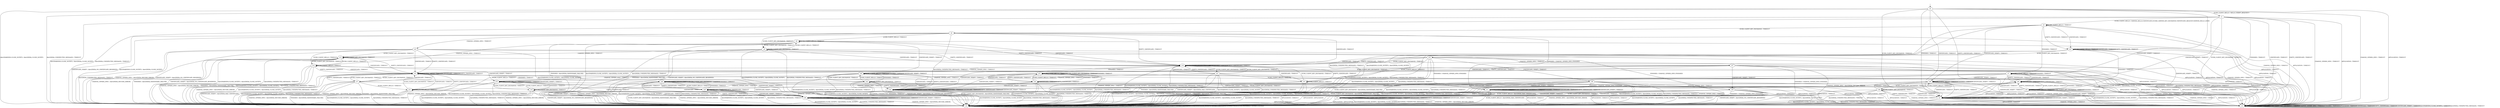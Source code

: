 digraph h5 {
s0 [label="s0"];
s1 [label="s1"];
s2 [label="s2"];
s3 [label="s3"];
s4 [label="s4"];
s5 [label="s5"];
s6 [label="s6"];
s7 [label="s7"];
s27 [label="s27"];
s28 [label="s28"];
s8 [label="s8"];
s9 [label="s9"];
s10 [label="s10"];
s11 [label="s11"];
s19 [label="s19"];
s29 [label="s29"];
s34 [label="s34"];
s35 [label="s35"];
s36 [label="s36"];
s12 [label="s12"];
s13 [label="s13"];
s14 [label="s14"];
s15 [label="s15"];
s20 [label="s20"];
s21 [label="s21"];
s23 [label="s23"];
s32 [label="s32"];
s37 [label="s37"];
s38 [label="s38"];
s16 [label="s16"];
s17 [label="s17"];
s22 [label="s22"];
s24 [label="s24"];
s26 [label="s26"];
s30 [label="s30"];
s33 [label="s33"];
s39 [label="s39"];
s18 [label="s18"];
s25 [label="s25"];
s31 [label="s31"];
s0 -> s1 [label="ECDH_CLIENT_HELLO / HELLO_VERIFY_REQUEST+"];
s0 -> s2 [label="ECDH_CLIENT_KEY_EXCHANGE / TIMEOUT"];
s0 -> s3 [label="CHANGE_CIPHER_SPEC / TIMEOUT"];
s0 -> s2 [label="FINISHED / TIMEOUT"];
s0 -> s3 [label="APPLICATION / TIMEOUT"];
s0 -> s2 [label="CERTIFICATE / TIMEOUT"];
s0 -> s2 [label="EMPTY_CERTIFICATE / TIMEOUT"];
s0 -> s2 [label="CERTIFICATE_VERIFY / TIMEOUT"];
s0 -> s4 [label="Alert(WARNING,CLOSE_NOTIFY) / Alert(FATAL,CLOSE_NOTIFY)"];
s0 -> s4 [label="Alert(FATAL,UNEXPECTED_MESSAGE) / TIMEOUT"];
s1 -> s5 [label="ECDH_CLIENT_HELLO / SERVER_HELLO,CERTIFICATE,ECDHE_SERVER_KEY_EXCHANGE,CERTIFICATE_REQUEST,SERVER_HELLO_DONE"];
s1 -> s2 [label="ECDH_CLIENT_KEY_EXCHANGE / TIMEOUT"];
s1 -> s3 [label="CHANGE_CIPHER_SPEC / TIMEOUT"];
s1 -> s2 [label="FINISHED / TIMEOUT"];
s1 -> s3 [label="APPLICATION / TIMEOUT"];
s1 -> s2 [label="CERTIFICATE / TIMEOUT"];
s1 -> s2 [label="EMPTY_CERTIFICATE / TIMEOUT"];
s1 -> s2 [label="CERTIFICATE_VERIFY / TIMEOUT"];
s1 -> s4 [label="Alert(WARNING,CLOSE_NOTIFY) / Alert(FATAL,CLOSE_NOTIFY)"];
s1 -> s4 [label="Alert(FATAL,UNEXPECTED_MESSAGE) / TIMEOUT"];
s2 -> s2 [label="ECDH_CLIENT_HELLO / TIMEOUT"];
s2 -> s2 [label="ECDH_CLIENT_KEY_EXCHANGE / TIMEOUT"];
s2 -> s3 [label="CHANGE_CIPHER_SPEC / TIMEOUT"];
s2 -> s2 [label="FINISHED / TIMEOUT"];
s2 -> s3 [label="APPLICATION / TIMEOUT"];
s2 -> s2 [label="CERTIFICATE / TIMEOUT"];
s2 -> s2 [label="EMPTY_CERTIFICATE / TIMEOUT"];
s2 -> s2 [label="CERTIFICATE_VERIFY / TIMEOUT"];
s2 -> s4 [label="Alert(WARNING,CLOSE_NOTIFY) / Alert(FATAL,CLOSE_NOTIFY)"];
s2 -> s4 [label="Alert(FATAL,UNEXPECTED_MESSAGE) / TIMEOUT"];
s3 -> s3 [label="ECDH_CLIENT_HELLO / TIMEOUT"];
s3 -> s3 [label="ECDH_CLIENT_KEY_EXCHANGE / TIMEOUT"];
s3 -> s3 [label="CHANGE_CIPHER_SPEC / TIMEOUT"];
s3 -> s3 [label="FINISHED / TIMEOUT"];
s3 -> s3 [label="APPLICATION / TIMEOUT"];
s3 -> s3 [label="CERTIFICATE / TIMEOUT"];
s3 -> s3 [label="EMPTY_CERTIFICATE / TIMEOUT"];
s3 -> s3 [label="CERTIFICATE_VERIFY / TIMEOUT"];
s3 -> s3 [label="Alert(WARNING,CLOSE_NOTIFY) / TIMEOUT"];
s3 -> s3 [label="Alert(FATAL,UNEXPECTED_MESSAGE) / TIMEOUT"];
s4 -> s4 [label="ECDH_CLIENT_HELLO / SOCKET_CLOSED"];
s4 -> s4 [label="ECDH_CLIENT_KEY_EXCHANGE / SOCKET_CLOSED"];
s4 -> s4 [label="CHANGE_CIPHER_SPEC / SOCKET_CLOSED"];
s4 -> s4 [label="FINISHED / SOCKET_CLOSED"];
s4 -> s4 [label="APPLICATION / SOCKET_CLOSED"];
s4 -> s4 [label="CERTIFICATE / SOCKET_CLOSED"];
s4 -> s4 [label="EMPTY_CERTIFICATE / SOCKET_CLOSED"];
s4 -> s4 [label="CERTIFICATE_VERIFY / SOCKET_CLOSED"];
s4 -> s4 [label="Alert(WARNING,CLOSE_NOTIFY) / SOCKET_CLOSED"];
s4 -> s4 [label="Alert(FATAL,UNEXPECTED_MESSAGE) / SOCKET_CLOSED"];
s5 -> s5 [label="ECDH_CLIENT_HELLO / TIMEOUT"];
s5 -> s6 [label="ECDH_CLIENT_KEY_EXCHANGE / TIMEOUT"];
s5 -> s3 [label="CHANGE_CIPHER_SPEC / TIMEOUT"];
s5 -> s7 [label="FINISHED / TIMEOUT"];
s5 -> s3 [label="APPLICATION / TIMEOUT"];
s5 -> s27 [label="CERTIFICATE / TIMEOUT"];
s5 -> s27 [label="EMPTY_CERTIFICATE / TIMEOUT"];
s5 -> s28 [label="CERTIFICATE_VERIFY / TIMEOUT"];
s5 -> s4 [label="Alert(WARNING,CLOSE_NOTIFY) / Alert(FATAL,CLOSE_NOTIFY)"];
s5 -> s4 [label="Alert(FATAL,UNEXPECTED_MESSAGE) / TIMEOUT"];
s6 -> s8 [label="ECDH_CLIENT_HELLO / TIMEOUT"];
s6 -> s9 [label="ECDH_CLIENT_KEY_EXCHANGE / TIMEOUT"];
s6 -> s10 [label="CHANGE_CIPHER_SPEC / TIMEOUT"];
s6 -> s11 [label="FINISHED / CHANGE_CIPHER_SPEC,FINISHED"];
s6 -> s3 [label="APPLICATION / TIMEOUT"];
s6 -> s19 [label="CERTIFICATE / TIMEOUT"];
s6 -> s19 [label="EMPTY_CERTIFICATE / TIMEOUT"];
s6 -> s4 [label="CERTIFICATE_VERIFY / Alert(FATAL,NO_CERTIFICATE_RESERVED)"];
s6 -> s4 [label="Alert(WARNING,CLOSE_NOTIFY) / Alert(FATAL,CLOSE_NOTIFY)"];
s6 -> s4 [label="Alert(FATAL,UNEXPECTED_MESSAGE) / TIMEOUT"];
s7 -> s7 [label="ECDH_CLIENT_HELLO / TIMEOUT"];
s7 -> s4 [label="ECDH_CLIENT_KEY_EXCHANGE / Alert(FATAL,HANDSHAKE_FAILURE)"];
s7 -> s3 [label="CHANGE_CIPHER_SPEC / TIMEOUT"];
s7 -> s7 [label="FINISHED / TIMEOUT"];
s7 -> s3 [label="APPLICATION / TIMEOUT"];
s7 -> s29 [label="CERTIFICATE / TIMEOUT"];
s7 -> s29 [label="EMPTY_CERTIFICATE / TIMEOUT"];
s7 -> s28 [label="CERTIFICATE_VERIFY / TIMEOUT"];
s7 -> s4 [label="Alert(WARNING,CLOSE_NOTIFY) / Alert(FATAL,CLOSE_NOTIFY)"];
s7 -> s4 [label="Alert(FATAL,UNEXPECTED_MESSAGE) / TIMEOUT"];
s27 -> s27 [label="ECDH_CLIENT_HELLO / TIMEOUT"];
s27 -> s34 [label="ECDH_CLIENT_KEY_EXCHANGE / TIMEOUT"];
s27 -> s3 [label="CHANGE_CIPHER_SPEC / TIMEOUT"];
s27 -> s35 [label="FINISHED / TIMEOUT"];
s27 -> s3 [label="APPLICATION / TIMEOUT"];
s27 -> s27 [label="CERTIFICATE / TIMEOUT"];
s27 -> s27 [label="EMPTY_CERTIFICATE / TIMEOUT"];
s27 -> s2 [label="CERTIFICATE_VERIFY / TIMEOUT"];
s27 -> s4 [label="Alert(WARNING,CLOSE_NOTIFY) / Alert(FATAL,CLOSE_NOTIFY)"];
s27 -> s4 [label="Alert(FATAL,UNEXPECTED_MESSAGE) / TIMEOUT"];
s28 -> s28 [label="ECDH_CLIENT_HELLO / TIMEOUT"];
s28 -> s36 [label="ECDH_CLIENT_KEY_EXCHANGE / TIMEOUT"];
s28 -> s3 [label="CHANGE_CIPHER_SPEC / TIMEOUT"];
s28 -> s28 [label="FINISHED / TIMEOUT"];
s28 -> s3 [label="APPLICATION / TIMEOUT"];
s28 -> s2 [label="CERTIFICATE / TIMEOUT"];
s28 -> s2 [label="EMPTY_CERTIFICATE / TIMEOUT"];
s28 -> s28 [label="CERTIFICATE_VERIFY / TIMEOUT"];
s28 -> s4 [label="Alert(WARNING,CLOSE_NOTIFY) / Alert(FATAL,CLOSE_NOTIFY)"];
s28 -> s4 [label="Alert(FATAL,UNEXPECTED_MESSAGE) / TIMEOUT"];
s8 -> s8 [label="ECDH_CLIENT_HELLO / TIMEOUT"];
s8 -> s9 [label="ECDH_CLIENT_KEY_EXCHANGE / TIMEOUT"];
s8 -> s12 [label="CHANGE_CIPHER_SPEC / TIMEOUT"];
s8 -> s4 [label="FINISHED / Alert(FATAL,HANDSHAKE_FAILURE)"];
s8 -> s3 [label="APPLICATION / TIMEOUT"];
s8 -> s19 [label="CERTIFICATE / TIMEOUT"];
s8 -> s19 [label="EMPTY_CERTIFICATE / TIMEOUT"];
s8 -> s20 [label="CERTIFICATE_VERIFY / TIMEOUT"];
s8 -> s4 [label="Alert(WARNING,CLOSE_NOTIFY) / Alert(FATAL,CLOSE_NOTIFY)"];
s8 -> s4 [label="Alert(FATAL,UNEXPECTED_MESSAGE) / TIMEOUT"];
s9 -> s8 [label="ECDH_CLIENT_HELLO / TIMEOUT"];
s9 -> s9 [label="ECDH_CLIENT_KEY_EXCHANGE / TIMEOUT"];
s9 -> s13 [label="CHANGE_CIPHER_SPEC / TIMEOUT"];
s9 -> s4 [label="FINISHED / Alert(FATAL,HANDSHAKE_FAILURE)"];
s9 -> s3 [label="APPLICATION / TIMEOUT"];
s9 -> s19 [label="CERTIFICATE / TIMEOUT"];
s9 -> s19 [label="EMPTY_CERTIFICATE / TIMEOUT"];
s9 -> s4 [label="CERTIFICATE_VERIFY / Alert(FATAL,NO_CERTIFICATE_RESERVED)"];
s9 -> s4 [label="Alert(WARNING,CLOSE_NOTIFY) / Alert(FATAL,CLOSE_NOTIFY)"];
s9 -> s4 [label="Alert(FATAL,UNEXPECTED_MESSAGE) / TIMEOUT"];
s10 -> s12 [label="ECDH_CLIENT_HELLO / TIMEOUT"];
s10 -> s13 [label="ECDH_CLIENT_KEY_EXCHANGE / TIMEOUT"];
s10 -> s4 [label="CHANGE_CIPHER_SPEC / Alert(FATAL,DECODE_ERROR)"];
s10 -> s14 [label="FINISHED / CHANGE_CIPHER_SPEC,FINISHED"];
s10 -> s3 [label="APPLICATION / TIMEOUT"];
s10 -> s15 [label="CERTIFICATE / TIMEOUT"];
s10 -> s15 [label="EMPTY_CERTIFICATE / TIMEOUT"];
s10 -> s4 [label="CERTIFICATE_VERIFY / Alert(FATAL,NO_CERTIFICATE_RESERVED)"];
s10 -> s4 [label="Alert(WARNING,CLOSE_NOTIFY) / Alert(FATAL,CLOSE_NOTIFY)"];
s10 -> s4 [label="Alert(FATAL,UNEXPECTED_MESSAGE) / TIMEOUT"];
s11 -> s11 [label="ECDH_CLIENT_HELLO / TIMEOUT"];
s11 -> s11 [label="ECDH_CLIENT_KEY_EXCHANGE / TIMEOUT"];
s11 -> s14 [label="CHANGE_CIPHER_SPEC / TIMEOUT"];
s11 -> s11 [label="FINISHED / TIMEOUT"];
s11 -> s4 [label="APPLICATION / APPLICATION"];
s11 -> s11 [label="CERTIFICATE / TIMEOUT"];
s11 -> s11 [label="EMPTY_CERTIFICATE / TIMEOUT"];
s11 -> s11 [label="CERTIFICATE_VERIFY / TIMEOUT"];
s11 -> s4 [label="Alert(WARNING,CLOSE_NOTIFY) / Alert(FATAL,CLOSE_NOTIFY)"];
s11 -> s4 [label="Alert(FATAL,UNEXPECTED_MESSAGE) / TIMEOUT"];
s19 -> s19 [label="ECDH_CLIENT_HELLO / TIMEOUT"];
s19 -> s21 [label="ECDH_CLIENT_KEY_EXCHANGE / TIMEOUT"];
s19 -> s15 [label="CHANGE_CIPHER_SPEC / TIMEOUT"];
s19 -> s23 [label="FINISHED / TIMEOUT"];
s19 -> s3 [label="APPLICATION / TIMEOUT"];
s19 -> s19 [label="CERTIFICATE / TIMEOUT"];
s19 -> s19 [label="EMPTY_CERTIFICATE / TIMEOUT"];
s19 -> s32 [label="CERTIFICATE_VERIFY / TIMEOUT"];
s19 -> s4 [label="Alert(WARNING,CLOSE_NOTIFY) / Alert(FATAL,CLOSE_NOTIFY)"];
s19 -> s4 [label="Alert(FATAL,UNEXPECTED_MESSAGE) / TIMEOUT"];
s29 -> s35 [label="ECDH_CLIENT_HELLO / TIMEOUT"];
s29 -> s4 [label="ECDH_CLIENT_KEY_EXCHANGE / Alert(FATAL,HANDSHAKE_FAILURE)"];
s29 -> s3 [label="CHANGE_CIPHER_SPEC / TIMEOUT"];
s29 -> s35 [label="FINISHED / TIMEOUT"];
s29 -> s3 [label="APPLICATION / TIMEOUT"];
s29 -> s29 [label="CERTIFICATE / TIMEOUT"];
s29 -> s29 [label="EMPTY_CERTIFICATE / TIMEOUT"];
s29 -> s2 [label="CERTIFICATE_VERIFY / TIMEOUT"];
s29 -> s4 [label="Alert(WARNING,CLOSE_NOTIFY) / Alert(FATAL,CLOSE_NOTIFY)"];
s29 -> s4 [label="Alert(FATAL,UNEXPECTED_MESSAGE) / TIMEOUT"];
s34 -> s33 [label="ECDH_CLIENT_HELLO / TIMEOUT"];
s34 -> s19 [label="ECDH_CLIENT_KEY_EXCHANGE / TIMEOUT"];
s34 -> s37 [label="CHANGE_CIPHER_SPEC / TIMEOUT"];
s34 -> s11 [label="FINISHED / CHANGE_CIPHER_SPEC,FINISHED"];
s34 -> s3 [label="APPLICATION / TIMEOUT"];
s34 -> s19 [label="CERTIFICATE / TIMEOUT"];
s34 -> s19 [label="EMPTY_CERTIFICATE / TIMEOUT"];
s34 -> s38 [label="CERTIFICATE_VERIFY / TIMEOUT"];
s34 -> s4 [label="Alert(WARNING,CLOSE_NOTIFY) / Alert(FATAL,CLOSE_NOTIFY)"];
s34 -> s4 [label="Alert(FATAL,UNEXPECTED_MESSAGE) / TIMEOUT"];
s35 -> s35 [label="ECDH_CLIENT_HELLO / TIMEOUT"];
s35 -> s35 [label="ECDH_CLIENT_KEY_EXCHANGE / TIMEOUT"];
s35 -> s3 [label="CHANGE_CIPHER_SPEC / TIMEOUT"];
s35 -> s35 [label="FINISHED / TIMEOUT"];
s35 -> s3 [label="APPLICATION / TIMEOUT"];
s35 -> s29 [label="CERTIFICATE / TIMEOUT"];
s35 -> s29 [label="EMPTY_CERTIFICATE / TIMEOUT"];
s35 -> s2 [label="CERTIFICATE_VERIFY / TIMEOUT"];
s35 -> s4 [label="Alert(WARNING,CLOSE_NOTIFY) / Alert(FATAL,CLOSE_NOTIFY)"];
s35 -> s4 [label="Alert(FATAL,UNEXPECTED_MESSAGE) / TIMEOUT"];
s36 -> s28 [label="ECDH_CLIENT_HELLO / TIMEOUT"];
s36 -> s36 [label="ECDH_CLIENT_KEY_EXCHANGE / TIMEOUT"];
s36 -> s3 [label="CHANGE_CIPHER_SPEC / TIMEOUT"];
s36 -> s28 [label="FINISHED / TIMEOUT"];
s36 -> s3 [label="APPLICATION / TIMEOUT"];
s36 -> s2 [label="CERTIFICATE / TIMEOUT"];
s36 -> s2 [label="EMPTY_CERTIFICATE / TIMEOUT"];
s36 -> s4 [label="CERTIFICATE_VERIFY / Alert(FATAL,NO_CERTIFICATE_RESERVED)"];
s36 -> s4 [label="Alert(WARNING,CLOSE_NOTIFY) / Alert(FATAL,CLOSE_NOTIFY)"];
s36 -> s4 [label="Alert(FATAL,UNEXPECTED_MESSAGE) / TIMEOUT"];
s12 -> s12 [label="ECDH_CLIENT_HELLO / TIMEOUT"];
s12 -> s13 [label="ECDH_CLIENT_KEY_EXCHANGE / TIMEOUT"];
s12 -> s4 [label="CHANGE_CIPHER_SPEC / Alert(FATAL,DECODE_ERROR)"];
s12 -> s4 [label="FINISHED / Alert(FATAL,HANDSHAKE_FAILURE)"];
s12 -> s3 [label="APPLICATION / TIMEOUT"];
s12 -> s15 [label="CERTIFICATE / TIMEOUT"];
s12 -> s15 [label="EMPTY_CERTIFICATE / TIMEOUT"];
s12 -> s16 [label="CERTIFICATE_VERIFY / TIMEOUT"];
s12 -> s4 [label="Alert(WARNING,CLOSE_NOTIFY) / Alert(FATAL,CLOSE_NOTIFY)"];
s12 -> s4 [label="Alert(FATAL,UNEXPECTED_MESSAGE) / TIMEOUT"];
s13 -> s12 [label="ECDH_CLIENT_HELLO / TIMEOUT"];
s13 -> s13 [label="ECDH_CLIENT_KEY_EXCHANGE / TIMEOUT"];
s13 -> s4 [label="CHANGE_CIPHER_SPEC / Alert(FATAL,DECODE_ERROR)"];
s13 -> s4 [label="FINISHED / Alert(FATAL,HANDSHAKE_FAILURE)"];
s13 -> s3 [label="APPLICATION / TIMEOUT"];
s13 -> s15 [label="CERTIFICATE / TIMEOUT"];
s13 -> s15 [label="EMPTY_CERTIFICATE / TIMEOUT"];
s13 -> s4 [label="CERTIFICATE_VERIFY / Alert(FATAL,NO_CERTIFICATE_RESERVED)"];
s13 -> s4 [label="Alert(WARNING,CLOSE_NOTIFY) / Alert(FATAL,CLOSE_NOTIFY)"];
s13 -> s4 [label="Alert(FATAL,UNEXPECTED_MESSAGE) / TIMEOUT"];
s14 -> s14 [label="ECDH_CLIENT_HELLO / TIMEOUT"];
s14 -> s14 [label="ECDH_CLIENT_KEY_EXCHANGE / TIMEOUT"];
s14 -> s4 [label="CHANGE_CIPHER_SPEC / Alert(FATAL,DECODE_ERROR)"];
s14 -> s14 [label="FINISHED / TIMEOUT"];
s14 -> s4 [label="APPLICATION / APPLICATION"];
s14 -> s14 [label="CERTIFICATE / TIMEOUT"];
s14 -> s14 [label="EMPTY_CERTIFICATE / TIMEOUT"];
s14 -> s14 [label="CERTIFICATE_VERIFY / TIMEOUT"];
s14 -> s4 [label="Alert(WARNING,CLOSE_NOTIFY) / Alert(FATAL,CLOSE_NOTIFY)"];
s14 -> s4 [label="Alert(FATAL,UNEXPECTED_MESSAGE) / TIMEOUT"];
s15 -> s15 [label="ECDH_CLIENT_HELLO / TIMEOUT"];
s15 -> s17 [label="ECDH_CLIENT_KEY_EXCHANGE / TIMEOUT"];
s15 -> s4 [label="CHANGE_CIPHER_SPEC / Alert(FATAL,DECODE_ERROR)"];
s15 -> s26 [label="FINISHED / TIMEOUT"];
s15 -> s3 [label="APPLICATION / TIMEOUT"];
s15 -> s15 [label="CERTIFICATE / TIMEOUT"];
s15 -> s15 [label="EMPTY_CERTIFICATE / TIMEOUT"];
s15 -> s30 [label="CERTIFICATE_VERIFY / TIMEOUT"];
s15 -> s4 [label="Alert(WARNING,CLOSE_NOTIFY) / Alert(FATAL,CLOSE_NOTIFY)"];
s15 -> s4 [label="Alert(FATAL,UNEXPECTED_MESSAGE) / TIMEOUT"];
s20 -> s20 [label="ECDH_CLIENT_HELLO / TIMEOUT"];
s20 -> s22 [label="ECDH_CLIENT_KEY_EXCHANGE / TIMEOUT"];
s20 -> s16 [label="CHANGE_CIPHER_SPEC / TIMEOUT"];
s20 -> s20 [label="FINISHED / TIMEOUT"];
s20 -> s3 [label="APPLICATION / TIMEOUT"];
s20 -> s32 [label="CERTIFICATE / TIMEOUT"];
s20 -> s32 [label="EMPTY_CERTIFICATE / TIMEOUT"];
s20 -> s20 [label="CERTIFICATE_VERIFY / TIMEOUT"];
s20 -> s4 [label="Alert(WARNING,CLOSE_NOTIFY) / Alert(FATAL,CLOSE_NOTIFY)"];
s20 -> s4 [label="Alert(FATAL,UNEXPECTED_MESSAGE) / TIMEOUT"];
s21 -> s33 [label="ECDH_CLIENT_HELLO / TIMEOUT"];
s21 -> s19 [label="ECDH_CLIENT_KEY_EXCHANGE / TIMEOUT"];
s21 -> s17 [label="CHANGE_CIPHER_SPEC / TIMEOUT"];
s21 -> s4 [label="FINISHED / Alert(FATAL,HANDSHAKE_FAILURE)"];
s21 -> s3 [label="APPLICATION / TIMEOUT"];
s21 -> s19 [label="CERTIFICATE / TIMEOUT"];
s21 -> s19 [label="EMPTY_CERTIFICATE / TIMEOUT"];
s21 -> s4 [label="CERTIFICATE_VERIFY / Alert(FATAL,BAD_CERTIFICATE)"];
s21 -> s4 [label="Alert(WARNING,CLOSE_NOTIFY) / Alert(FATAL,CLOSE_NOTIFY)"];
s21 -> s4 [label="Alert(FATAL,UNEXPECTED_MESSAGE) / TIMEOUT"];
s23 -> s23 [label="ECDH_CLIENT_HELLO / TIMEOUT"];
s23 -> s23 [label="ECDH_CLIENT_KEY_EXCHANGE / TIMEOUT"];
s23 -> s26 [label="CHANGE_CIPHER_SPEC / TIMEOUT"];
s23 -> s23 [label="FINISHED / TIMEOUT"];
s23 -> s3 [label="APPLICATION / TIMEOUT"];
s23 -> s24 [label="CERTIFICATE / TIMEOUT"];
s23 -> s24 [label="EMPTY_CERTIFICATE / TIMEOUT"];
s23 -> s32 [label="CERTIFICATE_VERIFY / TIMEOUT"];
s23 -> s4 [label="Alert(WARNING,CLOSE_NOTIFY) / Alert(FATAL,CLOSE_NOTIFY)"];
s23 -> s4 [label="Alert(FATAL,UNEXPECTED_MESSAGE) / TIMEOUT"];
s32 -> s32 [label="ECDH_CLIENT_HELLO / TIMEOUT"];
s32 -> s32 [label="ECDH_CLIENT_KEY_EXCHANGE / TIMEOUT"];
s32 -> s30 [label="CHANGE_CIPHER_SPEC / TIMEOUT"];
s32 -> s32 [label="FINISHED / TIMEOUT"];
s32 -> s3 [label="APPLICATION / TIMEOUT"];
s32 -> s32 [label="CERTIFICATE / TIMEOUT"];
s32 -> s32 [label="EMPTY_CERTIFICATE / TIMEOUT"];
s32 -> s32 [label="CERTIFICATE_VERIFY / TIMEOUT"];
s32 -> s4 [label="Alert(WARNING,CLOSE_NOTIFY) / Alert(FATAL,CLOSE_NOTIFY)"];
s32 -> s4 [label="Alert(FATAL,UNEXPECTED_MESSAGE) / TIMEOUT"];
s37 -> s31 [label="ECDH_CLIENT_HELLO / TIMEOUT"];
s37 -> s15 [label="ECDH_CLIENT_KEY_EXCHANGE / TIMEOUT"];
s37 -> s4 [label="CHANGE_CIPHER_SPEC / Alert(FATAL,DECODE_ERROR)"];
s37 -> s14 [label="FINISHED / CHANGE_CIPHER_SPEC,FINISHED"];
s37 -> s3 [label="APPLICATION / TIMEOUT"];
s37 -> s15 [label="CERTIFICATE / TIMEOUT"];
s37 -> s15 [label="EMPTY_CERTIFICATE / TIMEOUT"];
s37 -> s39 [label="CERTIFICATE_VERIFY / TIMEOUT"];
s37 -> s4 [label="Alert(WARNING,CLOSE_NOTIFY) / Alert(FATAL,CLOSE_NOTIFY)"];
s37 -> s4 [label="Alert(FATAL,UNEXPECTED_MESSAGE) / TIMEOUT"];
s38 -> s4 [label="ECDH_CLIENT_HELLO / Alert(FATAL,BAD_CERTIFICATE)"];
s38 -> s32 [label="ECDH_CLIENT_KEY_EXCHANGE / TIMEOUT"];
s38 -> s39 [label="CHANGE_CIPHER_SPEC / TIMEOUT"];
s38 -> s11 [label="FINISHED / CHANGE_CIPHER_SPEC,FINISHED"];
s38 -> s3 [label="APPLICATION / TIMEOUT"];
s38 -> s32 [label="CERTIFICATE / TIMEOUT"];
s38 -> s32 [label="EMPTY_CERTIFICATE / TIMEOUT"];
s38 -> s32 [label="CERTIFICATE_VERIFY / TIMEOUT"];
s38 -> s4 [label="Alert(WARNING,CLOSE_NOTIFY) / Alert(FATAL,CLOSE_NOTIFY)"];
s38 -> s4 [label="Alert(FATAL,UNEXPECTED_MESSAGE) / TIMEOUT"];
s16 -> s16 [label="ECDH_CLIENT_HELLO / TIMEOUT"];
s16 -> s18 [label="ECDH_CLIENT_KEY_EXCHANGE / TIMEOUT"];
s16 -> s4 [label="CHANGE_CIPHER_SPEC / Alert(FATAL,DECODE_ERROR)"];
s16 -> s16 [label="FINISHED / TIMEOUT"];
s16 -> s3 [label="APPLICATION / TIMEOUT"];
s16 -> s30 [label="CERTIFICATE / TIMEOUT"];
s16 -> s30 [label="EMPTY_CERTIFICATE / TIMEOUT"];
s16 -> s16 [label="CERTIFICATE_VERIFY / TIMEOUT"];
s16 -> s4 [label="Alert(WARNING,CLOSE_NOTIFY) / Alert(FATAL,CLOSE_NOTIFY)"];
s16 -> s4 [label="Alert(FATAL,UNEXPECTED_MESSAGE) / TIMEOUT"];
s17 -> s31 [label="ECDH_CLIENT_HELLO / TIMEOUT"];
s17 -> s15 [label="ECDH_CLIENT_KEY_EXCHANGE / TIMEOUT"];
s17 -> s4 [label="CHANGE_CIPHER_SPEC / Alert(FATAL,DECODE_ERROR)"];
s17 -> s4 [label="FINISHED / Alert(FATAL,HANDSHAKE_FAILURE)"];
s17 -> s3 [label="APPLICATION / TIMEOUT"];
s17 -> s15 [label="CERTIFICATE / TIMEOUT"];
s17 -> s15 [label="EMPTY_CERTIFICATE / TIMEOUT"];
s17 -> s4 [label="CERTIFICATE_VERIFY / Alert(FATAL,BAD_CERTIFICATE)"];
s17 -> s4 [label="Alert(WARNING,CLOSE_NOTIFY) / Alert(FATAL,CLOSE_NOTIFY)"];
s17 -> s4 [label="Alert(FATAL,UNEXPECTED_MESSAGE) / TIMEOUT"];
s22 -> s20 [label="ECDH_CLIENT_HELLO / TIMEOUT"];
s22 -> s22 [label="ECDH_CLIENT_KEY_EXCHANGE / TIMEOUT"];
s22 -> s18 [label="CHANGE_CIPHER_SPEC / TIMEOUT"];
s22 -> s20 [label="FINISHED / TIMEOUT"];
s22 -> s3 [label="APPLICATION / TIMEOUT"];
s22 -> s32 [label="CERTIFICATE / TIMEOUT"];
s22 -> s32 [label="EMPTY_CERTIFICATE / TIMEOUT"];
s22 -> s4 [label="CERTIFICATE_VERIFY / Alert(FATAL,NO_CERTIFICATE_RESERVED)"];
s22 -> s4 [label="Alert(WARNING,CLOSE_NOTIFY) / Alert(FATAL,CLOSE_NOTIFY)"];
s22 -> s4 [label="Alert(FATAL,UNEXPECTED_MESSAGE) / TIMEOUT"];
s24 -> s23 [label="ECDH_CLIENT_HELLO / TIMEOUT"];
s24 -> s4 [label="ECDH_CLIENT_KEY_EXCHANGE / Alert(FATAL,HANDSHAKE_FAILURE)"];
s24 -> s25 [label="CHANGE_CIPHER_SPEC / TIMEOUT"];
s24 -> s23 [label="FINISHED / TIMEOUT"];
s24 -> s3 [label="APPLICATION / TIMEOUT"];
s24 -> s24 [label="CERTIFICATE / TIMEOUT"];
s24 -> s24 [label="EMPTY_CERTIFICATE / TIMEOUT"];
s24 -> s32 [label="CERTIFICATE_VERIFY / TIMEOUT"];
s24 -> s4 [label="Alert(WARNING,CLOSE_NOTIFY) / Alert(FATAL,CLOSE_NOTIFY)"];
s24 -> s4 [label="Alert(FATAL,UNEXPECTED_MESSAGE) / TIMEOUT"];
s26 -> s26 [label="ECDH_CLIENT_HELLO / TIMEOUT"];
s26 -> s26 [label="ECDH_CLIENT_KEY_EXCHANGE / TIMEOUT"];
s26 -> s4 [label="CHANGE_CIPHER_SPEC / Alert(FATAL,DECODE_ERROR)"];
s26 -> s26 [label="FINISHED / TIMEOUT"];
s26 -> s3 [label="APPLICATION / TIMEOUT"];
s26 -> s25 [label="CERTIFICATE / TIMEOUT"];
s26 -> s25 [label="EMPTY_CERTIFICATE / TIMEOUT"];
s26 -> s30 [label="CERTIFICATE_VERIFY / TIMEOUT"];
s26 -> s4 [label="Alert(WARNING,CLOSE_NOTIFY) / Alert(FATAL,CLOSE_NOTIFY)"];
s26 -> s4 [label="Alert(FATAL,UNEXPECTED_MESSAGE) / TIMEOUT"];
s30 -> s30 [label="ECDH_CLIENT_HELLO / TIMEOUT"];
s30 -> s30 [label="ECDH_CLIENT_KEY_EXCHANGE / TIMEOUT"];
s30 -> s4 [label="CHANGE_CIPHER_SPEC / Alert(FATAL,DECODE_ERROR)"];
s30 -> s30 [label="FINISHED / TIMEOUT"];
s30 -> s3 [label="APPLICATION / TIMEOUT"];
s30 -> s30 [label="CERTIFICATE / TIMEOUT"];
s30 -> s30 [label="EMPTY_CERTIFICATE / TIMEOUT"];
s30 -> s30 [label="CERTIFICATE_VERIFY / TIMEOUT"];
s30 -> s4 [label="Alert(WARNING,CLOSE_NOTIFY) / Alert(FATAL,CLOSE_NOTIFY)"];
s30 -> s4 [label="Alert(FATAL,UNEXPECTED_MESSAGE) / TIMEOUT"];
s33 -> s33 [label="ECDH_CLIENT_HELLO / TIMEOUT"];
s33 -> s19 [label="ECDH_CLIENT_KEY_EXCHANGE / TIMEOUT"];
s33 -> s31 [label="CHANGE_CIPHER_SPEC / TIMEOUT"];
s33 -> s4 [label="FINISHED / Alert(FATAL,HANDSHAKE_FAILURE)"];
s33 -> s3 [label="APPLICATION / TIMEOUT"];
s33 -> s19 [label="CERTIFICATE / TIMEOUT"];
s33 -> s19 [label="EMPTY_CERTIFICATE / TIMEOUT"];
s33 -> s32 [label="CERTIFICATE_VERIFY / TIMEOUT"];
s33 -> s4 [label="Alert(WARNING,CLOSE_NOTIFY) / Alert(FATAL,CLOSE_NOTIFY)"];
s33 -> s4 [label="Alert(FATAL,UNEXPECTED_MESSAGE) / TIMEOUT"];
s39 -> s4 [label="ECDH_CLIENT_HELLO / Alert(FATAL,BAD_CERTIFICATE)"];
s39 -> s30 [label="ECDH_CLIENT_KEY_EXCHANGE / TIMEOUT"];
s39 -> s4 [label="CHANGE_CIPHER_SPEC / Alert(FATAL,DECODE_ERROR)"];
s39 -> s14 [label="FINISHED / CHANGE_CIPHER_SPEC,FINISHED"];
s39 -> s3 [label="APPLICATION / TIMEOUT"];
s39 -> s30 [label="CERTIFICATE / TIMEOUT"];
s39 -> s30 [label="EMPTY_CERTIFICATE / TIMEOUT"];
s39 -> s30 [label="CERTIFICATE_VERIFY / TIMEOUT"];
s39 -> s4 [label="Alert(WARNING,CLOSE_NOTIFY) / Alert(FATAL,CLOSE_NOTIFY)"];
s39 -> s4 [label="Alert(FATAL,UNEXPECTED_MESSAGE) / TIMEOUT"];
s18 -> s16 [label="ECDH_CLIENT_HELLO / TIMEOUT"];
s18 -> s18 [label="ECDH_CLIENT_KEY_EXCHANGE / TIMEOUT"];
s18 -> s4 [label="CHANGE_CIPHER_SPEC / Alert(FATAL,DECODE_ERROR)"];
s18 -> s16 [label="FINISHED / TIMEOUT"];
s18 -> s3 [label="APPLICATION / TIMEOUT"];
s18 -> s30 [label="CERTIFICATE / TIMEOUT"];
s18 -> s30 [label="EMPTY_CERTIFICATE / TIMEOUT"];
s18 -> s4 [label="CERTIFICATE_VERIFY / Alert(FATAL,NO_CERTIFICATE_RESERVED)"];
s18 -> s4 [label="Alert(WARNING,CLOSE_NOTIFY) / Alert(FATAL,CLOSE_NOTIFY)"];
s18 -> s4 [label="Alert(FATAL,UNEXPECTED_MESSAGE) / TIMEOUT"];
s25 -> s26 [label="ECDH_CLIENT_HELLO / TIMEOUT"];
s25 -> s4 [label="ECDH_CLIENT_KEY_EXCHANGE / Alert(FATAL,HANDSHAKE_FAILURE)"];
s25 -> s4 [label="CHANGE_CIPHER_SPEC / Alert(FATAL,DECODE_ERROR)"];
s25 -> s26 [label="FINISHED / TIMEOUT"];
s25 -> s3 [label="APPLICATION / TIMEOUT"];
s25 -> s25 [label="CERTIFICATE / TIMEOUT"];
s25 -> s25 [label="EMPTY_CERTIFICATE / TIMEOUT"];
s25 -> s30 [label="CERTIFICATE_VERIFY / TIMEOUT"];
s25 -> s4 [label="Alert(WARNING,CLOSE_NOTIFY) / Alert(FATAL,CLOSE_NOTIFY)"];
s25 -> s4 [label="Alert(FATAL,UNEXPECTED_MESSAGE) / TIMEOUT"];
s31 -> s31 [label="ECDH_CLIENT_HELLO / TIMEOUT"];
s31 -> s15 [label="ECDH_CLIENT_KEY_EXCHANGE / TIMEOUT"];
s31 -> s4 [label="CHANGE_CIPHER_SPEC / Alert(FATAL,DECODE_ERROR)"];
s31 -> s4 [label="FINISHED / Alert(FATAL,HANDSHAKE_FAILURE)"];
s31 -> s3 [label="APPLICATION / TIMEOUT"];
s31 -> s15 [label="CERTIFICATE / TIMEOUT"];
s31 -> s15 [label="EMPTY_CERTIFICATE / TIMEOUT"];
s31 -> s30 [label="CERTIFICATE_VERIFY / TIMEOUT"];
s31 -> s4 [label="Alert(WARNING,CLOSE_NOTIFY) / Alert(FATAL,CLOSE_NOTIFY)"];
s31 -> s4 [label="Alert(FATAL,UNEXPECTED_MESSAGE) / TIMEOUT"];
__start0 [shape=none, label=""];
__start0 -> s0 [label=""];
}
